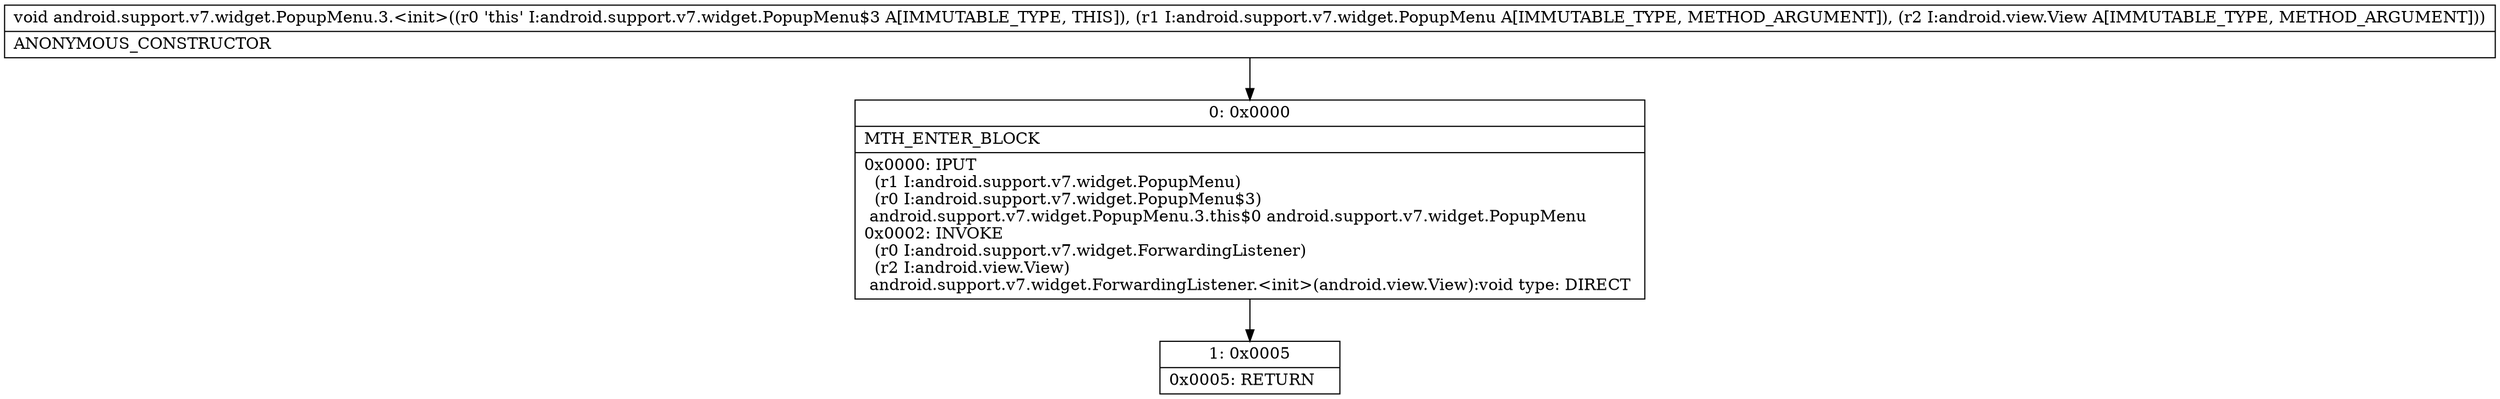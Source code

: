 digraph "CFG forandroid.support.v7.widget.PopupMenu.3.\<init\>(Landroid\/support\/v7\/widget\/PopupMenu;Landroid\/view\/View;)V" {
Node_0 [shape=record,label="{0\:\ 0x0000|MTH_ENTER_BLOCK\l|0x0000: IPUT  \l  (r1 I:android.support.v7.widget.PopupMenu)\l  (r0 I:android.support.v7.widget.PopupMenu$3)\l android.support.v7.widget.PopupMenu.3.this$0 android.support.v7.widget.PopupMenu \l0x0002: INVOKE  \l  (r0 I:android.support.v7.widget.ForwardingListener)\l  (r2 I:android.view.View)\l android.support.v7.widget.ForwardingListener.\<init\>(android.view.View):void type: DIRECT \l}"];
Node_1 [shape=record,label="{1\:\ 0x0005|0x0005: RETURN   \l}"];
MethodNode[shape=record,label="{void android.support.v7.widget.PopupMenu.3.\<init\>((r0 'this' I:android.support.v7.widget.PopupMenu$3 A[IMMUTABLE_TYPE, THIS]), (r1 I:android.support.v7.widget.PopupMenu A[IMMUTABLE_TYPE, METHOD_ARGUMENT]), (r2 I:android.view.View A[IMMUTABLE_TYPE, METHOD_ARGUMENT]))  | ANONYMOUS_CONSTRUCTOR\l}"];
MethodNode -> Node_0;
Node_0 -> Node_1;
}

